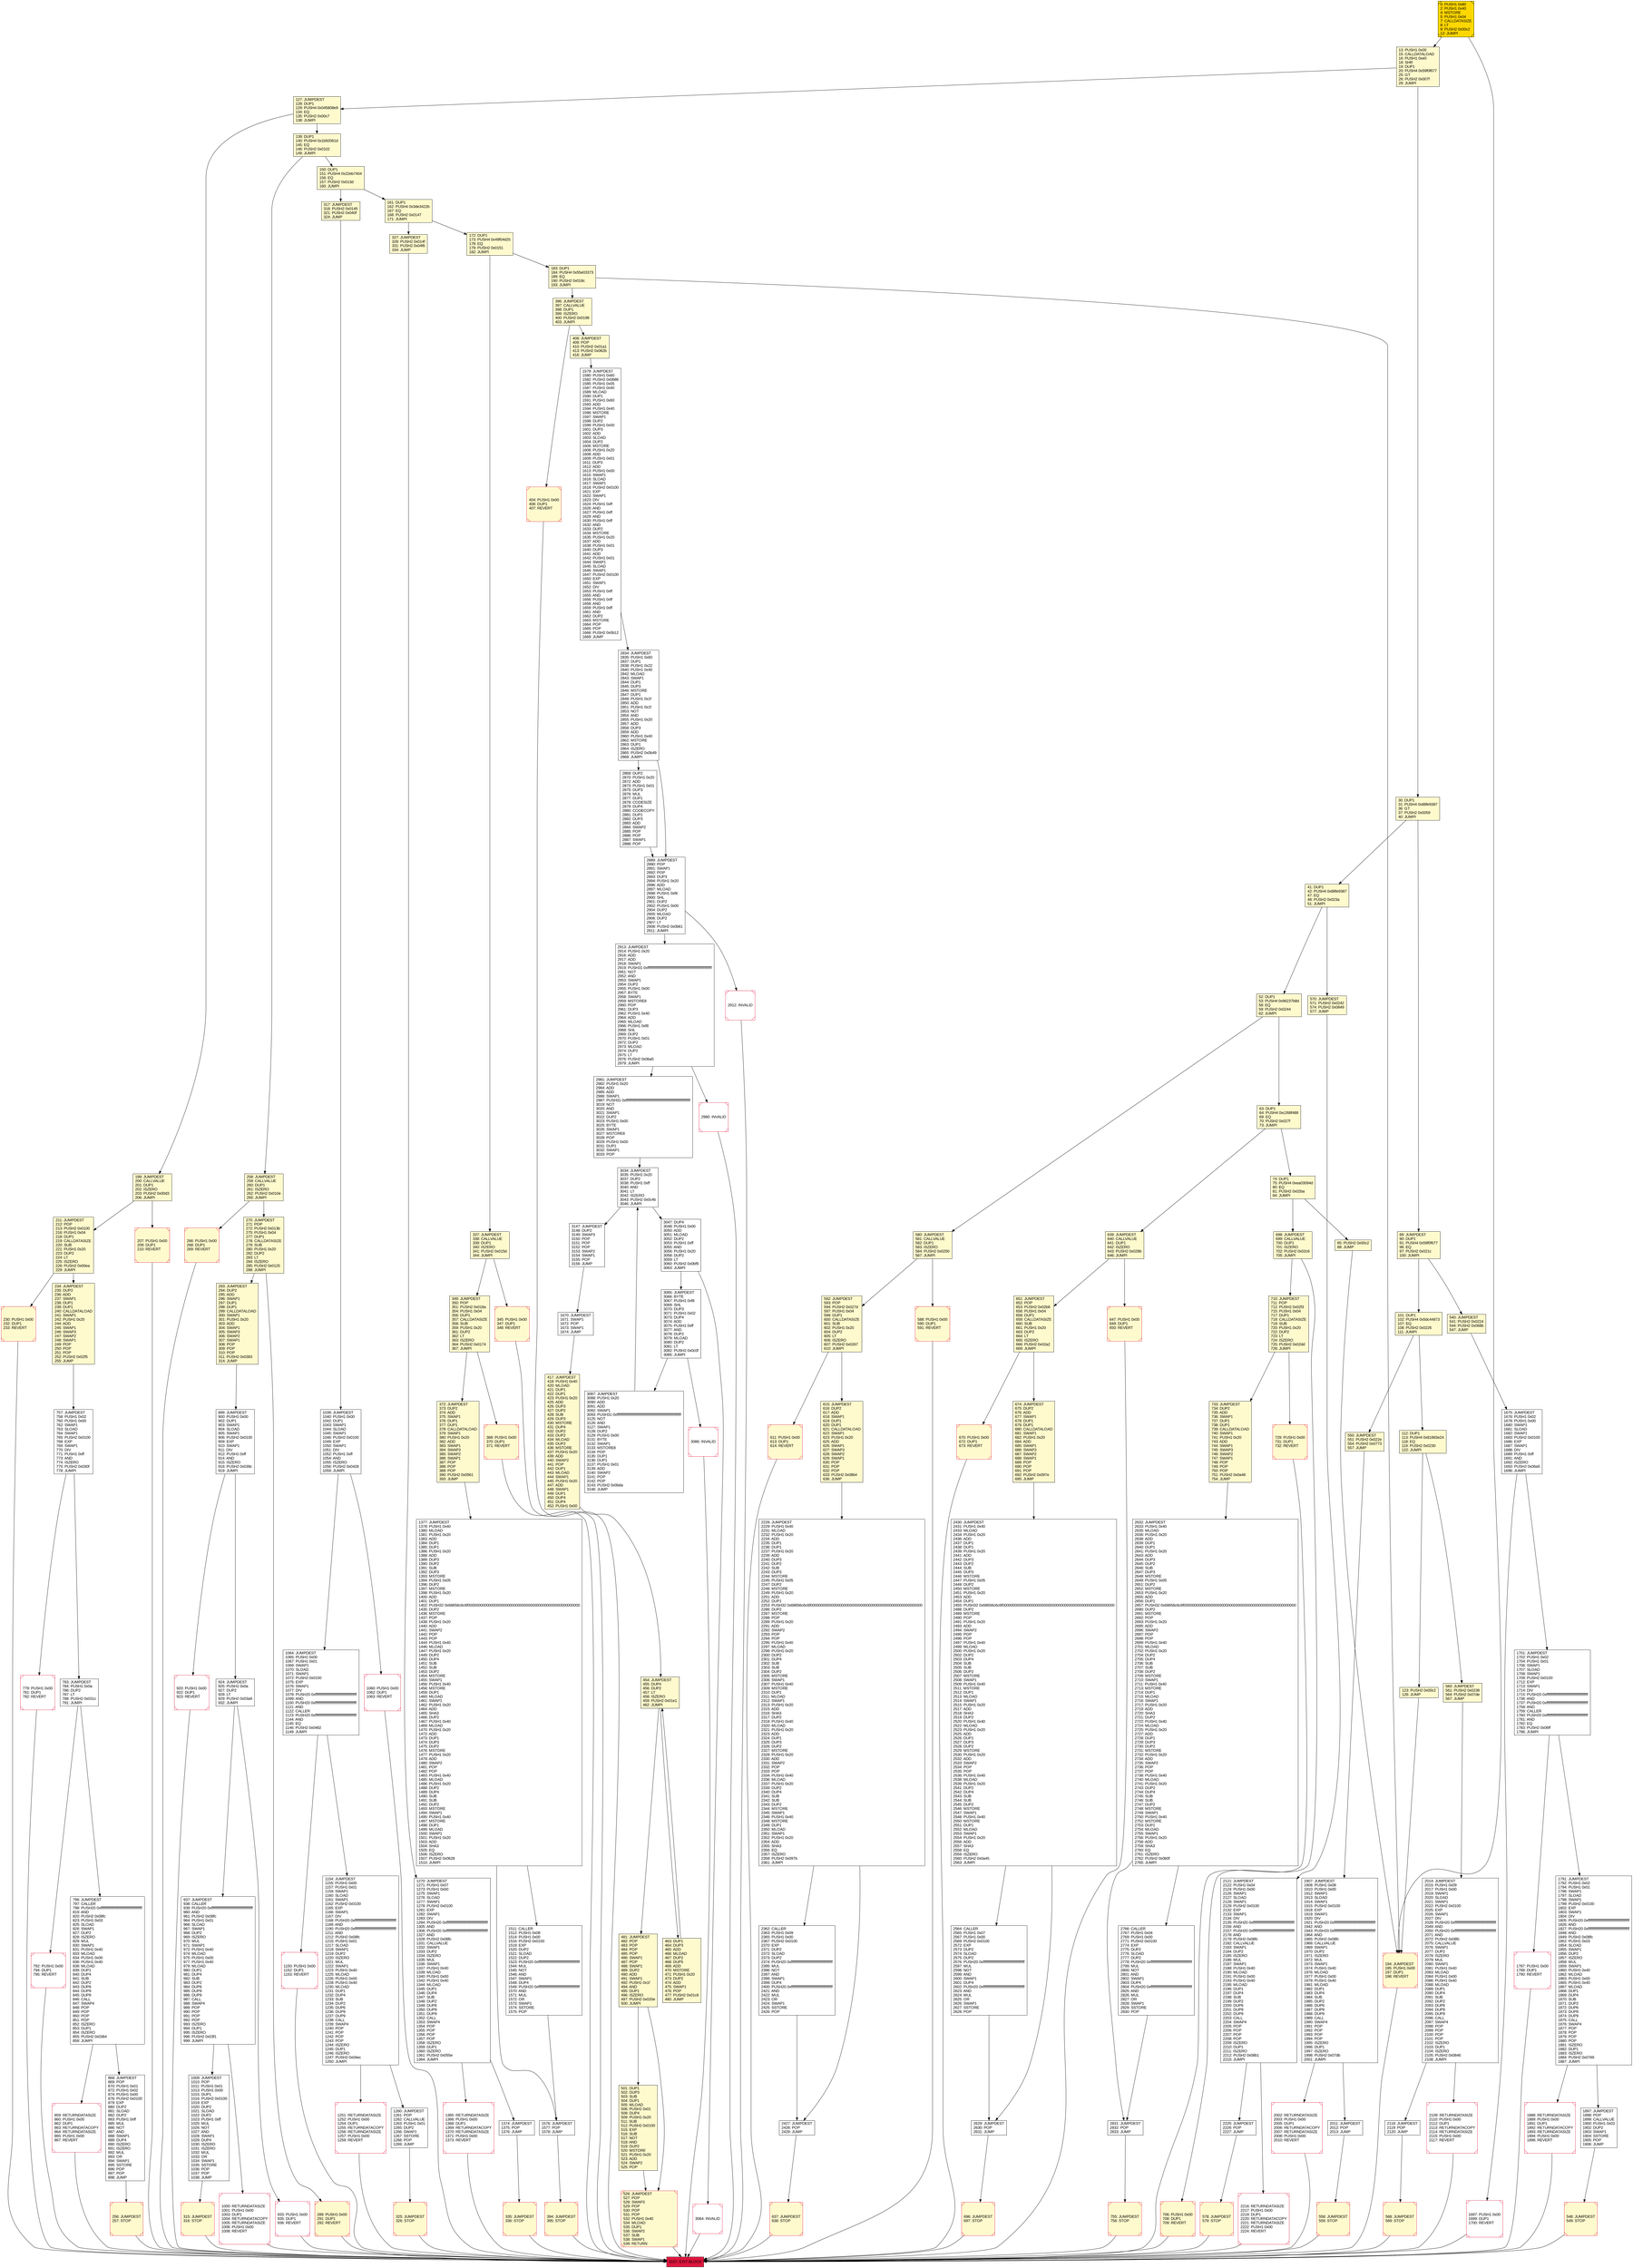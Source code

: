 digraph G {
bgcolor=transparent rankdir=UD;
node [shape=box style=filled color=black fillcolor=white fontname=arial fontcolor=black];
1697 [label="1697: PUSH1 0x00\l1699: DUP1\l1700: REVERT\l" shape=Msquare color=crimson ];
172 [label="172: DUP1\l173: PUSH4 0x49f04d25\l178: EQ\l179: PUSH2 0x0151\l182: JUMPI\l" fillcolor=lemonchiffon ];
933 [label="933: PUSH1 0x00\l935: DUP1\l936: REVERT\l" shape=Msquare color=crimson ];
580 [label="580: JUMPDEST\l581: CALLVALUE\l582: DUP1\l583: ISZERO\l584: PUSH2 0x0250\l587: JUMPI\l" fillcolor=lemonchiffon ];
161 [label="161: DUP1\l162: PUSH4 0x3de3422b\l167: EQ\l168: PUSH2 0x0147\l171: JUMPI\l" fillcolor=lemonchiffon ];
3034 [label="3034: JUMPDEST\l3035: PUSH1 0x20\l3037: DUP2\l3038: PUSH1 0xff\l3040: AND\l3041: LT\l3042: ISZERO\l3043: PUSH2 0x0c4b\l3046: JUMPI\l" ];
74 [label="74: DUP1\l75: PUSH4 0xea03094d\l80: EQ\l81: PUSH2 0x02ba\l84: JUMPI\l" fillcolor=lemonchiffon ];
1576 [label="1576: JUMPDEST\l1577: POP\l1578: JUMP\l" ];
540 [label="540: JUMPDEST\l541: PUSH2 0x0224\l544: PUSH2 0x068b\l547: JUMP\l" fillcolor=lemonchiffon ];
417 [label="417: JUMPDEST\l418: PUSH1 0x40\l420: MLOAD\l421: DUP1\l422: DUP1\l423: PUSH1 0x20\l425: ADD\l426: DUP3\l427: DUP2\l428: SUB\l429: DUP3\l430: MSTORE\l431: DUP4\l432: DUP2\l433: DUP2\l434: MLOAD\l435: DUP2\l436: MSTORE\l437: PUSH1 0x20\l439: ADD\l440: SWAP2\l441: POP\l442: DUP1\l443: MLOAD\l444: SWAP1\l445: PUSH1 0x20\l447: ADD\l448: SWAP1\l449: DUP1\l450: DUP4\l451: DUP4\l452: PUSH1 0x00\l" fillcolor=lemonchiffon ];
2869 [label="2869: DUP2\l2870: PUSH1 0x20\l2872: ADD\l2873: PUSH1 0x01\l2875: DUP3\l2876: MUL\l2877: DUP1\l2878: CODESIZE\l2879: DUP4\l2880: CODECOPY\l2881: DUP1\l2882: DUP3\l2883: ADD\l2884: SWAP2\l2885: POP\l2886: POP\l2887: SWAP1\l2888: POP\l" ];
2430 [label="2430: JUMPDEST\l2431: PUSH1 0x40\l2433: MLOAD\l2434: PUSH1 0x20\l2436: ADD\l2437: DUP1\l2438: DUP1\l2439: PUSH1 0x20\l2441: ADD\l2442: DUP3\l2443: DUP2\l2444: SUB\l2445: DUP3\l2446: MSTORE\l2447: PUSH1 0x05\l2449: DUP2\l2450: MSTORE\l2451: PUSH1 0x20\l2453: ADD\l2454: DUP1\l2455: PUSH32 0x68656c6c6f000000000000000000000000000000000000000000000000000000\l2488: DUP2\l2489: MSTORE\l2490: POP\l2491: PUSH1 0x20\l2493: ADD\l2494: SWAP2\l2495: POP\l2496: POP\l2497: PUSH1 0x40\l2499: MLOAD\l2500: PUSH1 0x20\l2502: DUP2\l2503: DUP4\l2504: SUB\l2505: SUB\l2506: DUP2\l2507: MSTORE\l2508: SWAP1\l2509: PUSH1 0x40\l2511: MSTORE\l2512: DUP1\l2513: MLOAD\l2514: SWAP1\l2515: PUSH1 0x20\l2517: ADD\l2518: SHA3\l2519: DUP2\l2520: PUSH1 0x40\l2522: MLOAD\l2523: PUSH1 0x20\l2525: ADD\l2526: DUP1\l2527: DUP3\l2528: DUP2\l2529: MSTORE\l2530: PUSH1 0x20\l2532: ADD\l2533: SWAP2\l2534: POP\l2535: POP\l2536: PUSH1 0x40\l2538: MLOAD\l2539: PUSH1 0x20\l2541: DUP2\l2542: DUP4\l2543: SUB\l2544: SUB\l2545: DUP2\l2546: MSTORE\l2547: SWAP1\l2548: PUSH1 0x40\l2550: MSTORE\l2551: DUP1\l2552: MLOAD\l2553: SWAP1\l2554: PUSH1 0x20\l2556: ADD\l2557: SHA3\l2558: EQ\l2559: ISZERO\l2560: PUSH2 0x0a45\l2563: JUMPI\l" ];
1260 [label="1260: JUMPDEST\l1261: POP\l1262: CALLVALUE\l1263: PUSH1 0x01\l1265: DUP2\l1266: SWAP1\l1267: SSTORE\l1268: POP\l1269: JUMP\l" ];
2980 [label="2980: INVALID\l" shape=Msquare color=crimson ];
394 [label="394: JUMPDEST\l395: STOP\l" fillcolor=lemonchiffon shape=Msquare color=crimson ];
349 [label="349: JUMPDEST\l350: POP\l351: PUSH2 0x018a\l354: PUSH1 0x04\l356: DUP1\l357: CALLDATASIZE\l358: SUB\l359: PUSH1 0x20\l361: DUP2\l362: LT\l363: ISZERO\l364: PUSH2 0x0174\l367: JUMPI\l" fillcolor=lemonchiffon ];
647 [label="647: PUSH1 0x00\l649: DUP1\l650: REVERT\l" fillcolor=lemonchiffon shape=Msquare color=crimson ];
2632 [label="2632: JUMPDEST\l2633: PUSH1 0x40\l2635: MLOAD\l2636: PUSH1 0x20\l2638: ADD\l2639: DUP1\l2640: DUP1\l2641: PUSH1 0x20\l2643: ADD\l2644: DUP3\l2645: DUP2\l2646: SUB\l2647: DUP3\l2648: MSTORE\l2649: PUSH1 0x05\l2651: DUP2\l2652: MSTORE\l2653: PUSH1 0x20\l2655: ADD\l2656: DUP1\l2657: PUSH32 0x68656c6c6f000000000000000000000000000000000000000000000000000000\l2690: DUP2\l2691: MSTORE\l2692: POP\l2693: PUSH1 0x20\l2695: ADD\l2696: SWAP2\l2697: POP\l2698: POP\l2699: PUSH1 0x40\l2701: MLOAD\l2702: PUSH1 0x20\l2704: DUP2\l2705: DUP4\l2706: SUB\l2707: SUB\l2708: DUP2\l2709: MSTORE\l2710: SWAP1\l2711: PUSH1 0x40\l2713: MSTORE\l2714: DUP1\l2715: MLOAD\l2716: SWAP1\l2717: PUSH1 0x20\l2719: ADD\l2720: SHA3\l2721: DUP2\l2722: PUSH1 0x40\l2724: MLOAD\l2725: PUSH1 0x20\l2727: ADD\l2728: DUP1\l2729: DUP3\l2730: DUP2\l2731: MSTORE\l2732: PUSH1 0x20\l2734: ADD\l2735: SWAP2\l2736: POP\l2737: POP\l2738: PUSH1 0x40\l2740: MLOAD\l2741: PUSH1 0x20\l2743: DUP2\l2744: DUP4\l2745: SUB\l2746: SUB\l2747: DUP2\l2748: MSTORE\l2749: SWAP1\l2750: PUSH1 0x40\l2752: MSTORE\l2753: DUP1\l2754: MLOAD\l2755: SWAP1\l2756: PUSH1 0x20\l2758: ADD\l2759: SHA3\l2760: EQ\l2761: ISZERO\l2762: PUSH2 0x0b0f\l2765: JUMPI\l" ];
2109 [label="2109: RETURNDATASIZE\l2110: PUSH1 0x00\l2112: DUP1\l2113: RETURNDATACOPY\l2114: RETURNDATASIZE\l2115: PUSH1 0x00\l2117: REVERT\l" shape=Msquare color=crimson ];
757 [label="757: JUMPDEST\l758: PUSH1 0x02\l760: PUSH1 0x00\l762: SWAP1\l763: SLOAD\l764: SWAP1\l765: PUSH2 0x0100\l768: EXP\l769: SWAP1\l770: DIV\l771: PUSH1 0xff\l773: AND\l774: ISZERO\l775: PUSH2 0x030f\l778: JUMPI\l" ];
2831 [label="2831: JUMPDEST\l2832: POP\l2833: JUMP\l" ];
1039 [label="1039: JUMPDEST\l1040: PUSH1 0x00\l1042: DUP1\l1043: SWAP1\l1044: SLOAD\l1045: SWAP1\l1046: PUSH2 0x0100\l1049: EXP\l1050: SWAP1\l1051: DIV\l1052: PUSH1 0xff\l1054: AND\l1055: ISZERO\l1056: PUSH2 0x0428\l1059: JUMPI\l" ];
696 [label="696: JUMPDEST\l697: STOP\l" fillcolor=lemonchiffon shape=Msquare color=crimson ];
796 [label="796: JUMPDEST\l797: CALLER\l798: PUSH20 0xffffffffffffffffffffffffffffffffffffffff\l819: AND\l820: PUSH2 0x08fc\l823: PUSH1 0x03\l825: SLOAD\l826: SWAP1\l827: DUP2\l828: ISZERO\l829: MUL\l830: SWAP1\l831: PUSH1 0x40\l833: MLOAD\l834: PUSH1 0x00\l836: PUSH1 0x40\l838: MLOAD\l839: DUP1\l840: DUP4\l841: SUB\l842: DUP2\l843: DUP6\l844: DUP9\l845: DUP9\l846: CALL\l847: SWAP4\l848: POP\l849: POP\l850: POP\l851: POP\l852: ISZERO\l853: DUP1\l854: ISZERO\l855: PUSH2 0x0364\l858: JUMPI\l" ];
463 [label="463: DUP1\l464: DUP3\l465: ADD\l466: MLOAD\l467: DUP2\l468: DUP5\l469: ADD\l470: MSTORE\l471: PUSH1 0x20\l473: DUP2\l474: ADD\l475: SWAP1\l476: POP\l477: PUSH2 0x01c6\l480: JUMP\l" fillcolor=lemonchiffon ];
615 [label="615: JUMPDEST\l616: DUP2\l617: ADD\l618: SWAP1\l619: DUP1\l620: DUP1\l621: CALLDATALOAD\l622: SWAP1\l623: PUSH1 0x20\l625: ADD\l626: SWAP1\l627: SWAP3\l628: SWAP2\l629: SWAP1\l630: POP\l631: POP\l632: POP\l633: PUSH2 0x08b4\l636: JUMP\l" fillcolor=lemonchiffon ];
199 [label="199: JUMPDEST\l200: CALLVALUE\l201: DUP1\l202: ISZERO\l203: PUSH2 0x00d3\l206: JUMPI\l" fillcolor=lemonchiffon ];
1791 [label="1791: JUMPDEST\l1792: PUSH1 0x02\l1794: PUSH1 0x01\l1796: SWAP1\l1797: SLOAD\l1798: SWAP1\l1799: PUSH2 0x0100\l1802: EXP\l1803: SWAP1\l1804: DIV\l1805: PUSH20 0xffffffffffffffffffffffffffffffffffffffff\l1826: AND\l1827: PUSH20 0xffffffffffffffffffffffffffffffffffffffff\l1848: AND\l1849: PUSH2 0x08fc\l1852: PUSH1 0x03\l1854: SLOAD\l1855: SWAP1\l1856: DUP2\l1857: ISZERO\l1858: MUL\l1859: SWAP1\l1860: PUSH1 0x40\l1862: MLOAD\l1863: PUSH1 0x00\l1865: PUSH1 0x40\l1867: MLOAD\l1868: DUP1\l1869: DUP4\l1870: SUB\l1871: DUP2\l1872: DUP6\l1873: DUP9\l1874: DUP9\l1875: CALL\l1876: SWAP4\l1877: POP\l1878: POP\l1879: POP\l1880: POP\l1881: ISZERO\l1882: DUP1\l1883: ISZERO\l1884: PUSH2 0x0769\l1887: JUMPI\l" ];
3147 [label="3147: JUMPDEST\l3148: DUP2\l3149: SWAP3\l3150: POP\l3151: POP\l3152: POP\l3153: SWAP2\l3154: SWAP1\l3155: POP\l3156: JUMP\l" ];
41 [label="41: DUP1\l42: PUSH4 0x88fe9387\l47: EQ\l48: PUSH2 0x023a\l51: JUMPI\l" fillcolor=lemonchiffon ];
404 [label="404: PUSH1 0x00\l406: DUP1\l407: REVERT\l" fillcolor=lemonchiffon shape=Msquare color=crimson ];
481 [label="481: JUMPDEST\l482: POP\l483: POP\l484: POP\l485: POP\l486: SWAP1\l487: POP\l488: SWAP1\l489: DUP2\l490: ADD\l491: SWAP1\l492: PUSH1 0x1f\l494: AND\l495: DUP1\l496: ISZERO\l497: PUSH2 0x020e\l500: JUMPI\l" fillcolor=lemonchiffon ];
2981 [label="2981: JUMPDEST\l2982: PUSH1 0x20\l2984: ADD\l2985: ADD\l2986: SWAP1\l2987: PUSH31 0xffffffffffffffffffffffffffffffffffffffffffffffffffffffffffffff\l3019: NOT\l3020: AND\l3021: SWAP1\l3022: DUP2\l3023: PUSH1 0x00\l3025: BYTE\l3026: SWAP1\l3027: MSTORE8\l3028: POP\l3029: PUSH1 0x00\l3031: DUP1\l3032: SWAP1\l3033: POP\l" ];
920 [label="920: PUSH1 0x00\l922: DUP1\l923: REVERT\l" shape=Msquare color=crimson ];
2889 [label="2889: JUMPDEST\l2890: POP\l2891: SWAP1\l2892: POP\l2893: DUP3\l2894: PUSH1 0x20\l2896: ADD\l2897: MLOAD\l2898: PUSH1 0xf8\l2900: SHL\l2901: DUP2\l2902: PUSH1 0x00\l2904: DUP2\l2905: MLOAD\l2906: DUP2\l2907: LT\l2908: PUSH2 0x0b61\l2911: JUMPI\l" ];
1907 [label="1907: JUMPDEST\l1908: PUSH1 0x08\l1910: PUSH1 0x00\l1912: SWAP1\l1913: SLOAD\l1914: SWAP1\l1915: PUSH2 0x0100\l1918: EXP\l1919: SWAP1\l1920: DIV\l1921: PUSH20 0xffffffffffffffffffffffffffffffffffffffff\l1942: AND\l1943: PUSH20 0xffffffffffffffffffffffffffffffffffffffff\l1964: AND\l1965: PUSH2 0x08fc\l1968: CALLVALUE\l1969: SWAP1\l1970: DUP2\l1971: ISZERO\l1972: MUL\l1973: SWAP1\l1974: PUSH1 0x40\l1976: MLOAD\l1977: PUSH1 0x00\l1979: PUSH1 0x40\l1981: MLOAD\l1982: DUP1\l1983: DUP4\l1984: SUB\l1985: DUP2\l1986: DUP6\l1987: DUP9\l1988: DUP9\l1989: CALL\l1990: SWAP4\l1991: POP\l1992: POP\l1993: POP\l1994: POP\l1995: ISZERO\l1996: DUP1\l1997: ISZERO\l1998: PUSH2 0x07db\l2001: JUMPI\l" ];
670 [label="670: PUSH1 0x00\l672: DUP1\l673: REVERT\l" fillcolor=lemonchiffon shape=Msquare color=crimson ];
859 [label="859: RETURNDATASIZE\l860: PUSH1 0x00\l862: DUP1\l863: RETURNDATACOPY\l864: RETURNDATASIZE\l865: PUSH1 0x00\l867: REVERT\l" shape=Msquare color=crimson ];
127 [label="127: JUMPDEST\l128: DUP1\l129: PUSH4 0x045808e9\l134: EQ\l135: PUSH2 0x00c7\l138: JUMPI\l" fillcolor=lemonchiffon ];
230 [label="230: PUSH1 0x00\l232: DUP1\l233: REVERT\l" fillcolor=lemonchiffon shape=Msquare color=crimson ];
3064 [label="3064: INVALID\l" shape=Msquare color=crimson ];
783 [label="783: JUMPDEST\l784: PUSH1 0x0a\l786: DUP2\l787: LT\l788: PUSH2 0x031c\l791: JUMPI\l" ];
183 [label="183: DUP1\l184: PUSH4 0x55e03373\l189: EQ\l190: PUSH2 0x018c\l193: JUMPI\l" fillcolor=lemonchiffon ];
2014 [label="2014: JUMPDEST\l2015: PUSH1 0x09\l2017: PUSH1 0x00\l2019: SWAP1\l2020: SLOAD\l2021: SWAP1\l2022: PUSH2 0x0100\l2025: EXP\l2026: SWAP1\l2027: DIV\l2028: PUSH20 0xffffffffffffffffffffffffffffffffffffffff\l2049: AND\l2050: PUSH20 0xffffffffffffffffffffffffffffffffffffffff\l2071: AND\l2072: PUSH2 0x08fc\l2075: CALLVALUE\l2076: SWAP1\l2077: DUP2\l2078: ISZERO\l2079: MUL\l2080: SWAP1\l2081: PUSH1 0x40\l2083: MLOAD\l2084: PUSH1 0x00\l2086: PUSH1 0x40\l2088: MLOAD\l2089: DUP1\l2090: DUP4\l2091: SUB\l2092: DUP2\l2093: DUP6\l2094: DUP9\l2095: DUP9\l2096: CALL\l2097: SWAP4\l2098: POP\l2099: POP\l2100: POP\l2101: POP\l2102: ISZERO\l2103: DUP1\l2104: ISZERO\l2105: PUSH2 0x0846\l2108: JUMPI\l" ];
1365 [label="1365: RETURNDATASIZE\l1366: PUSH1 0x00\l1368: DUP1\l1369: RETURNDATACOPY\l1370: RETURNDATASIZE\l1371: PUSH1 0x00\l1373: REVERT\l" shape=Msquare color=crimson ];
3157 [label="3157: EXIT BLOCK\l" fillcolor=crimson ];
1675 [label="1675: JUMPDEST\l1676: PUSH1 0x02\l1678: PUSH1 0x00\l1680: SWAP1\l1681: SLOAD\l1682: SWAP1\l1683: PUSH2 0x0100\l1686: EXP\l1687: SWAP1\l1688: DIV\l1689: PUSH1 0xff\l1691: AND\l1692: ISZERO\l1693: PUSH2 0x06a5\l1696: JUMPI\l" ];
1897 [label="1897: JUMPDEST\l1898: POP\l1899: CALLVALUE\l1900: PUSH1 0x03\l1902: DUP2\l1903: SWAP1\l1904: SSTORE\l1905: POP\l1906: JUMP\l" ];
372 [label="372: JUMPDEST\l373: DUP2\l374: ADD\l375: SWAP1\l376: DUP1\l377: DUP1\l378: CALLDATALOAD\l379: SWAP1\l380: PUSH1 0x20\l382: ADD\l383: SWAP1\l384: SWAP3\l385: SWAP2\l386: SWAP1\l387: POP\l388: POP\l389: POP\l390: PUSH2 0x0561\l393: JUMP\l" fillcolor=lemonchiffon ];
3065 [label="3065: JUMPDEST\l3066: BYTE\l3067: PUSH1 0xf8\l3069: SHL\l3070: DUP3\l3071: PUSH1 0x02\l3073: DUP4\l3074: ADD\l3075: PUSH1 0xff\l3077: AND\l3078: DUP2\l3079: MLOAD\l3080: DUP2\l3081: LT\l3082: PUSH2 0x0c0f\l3085: JUMPI\l" ];
1787 [label="1787: PUSH1 0x00\l1789: DUP1\l1790: REVERT\l" shape=Msquare color=crimson ];
2427 [label="2427: JUMPDEST\l2428: POP\l2429: JUMP\l" ];
550 [label="550: JUMPDEST\l551: PUSH2 0x022e\l554: PUSH2 0x0773\l557: JUMP\l" fillcolor=lemonchiffon ];
2118 [label="2118: JUMPDEST\l2119: POP\l2120: JUMP\l" ];
2629 [label="2629: JUMPDEST\l2630: POP\l2631: JUMP\l" ];
139 [label="139: DUP1\l140: PUSH4 0x1b92061d\l145: EQ\l146: PUSH2 0x0102\l149: JUMPI\l" fillcolor=lemonchiffon ];
706 [label="706: PUSH1 0x00\l708: DUP1\l709: REVERT\l" fillcolor=lemonchiffon shape=Msquare color=crimson ];
674 [label="674: JUMPDEST\l675: DUP2\l676: ADD\l677: SWAP1\l678: DUP1\l679: DUP1\l680: CALLDATALOAD\l681: SWAP1\l682: PUSH1 0x20\l684: ADD\l685: SWAP1\l686: SWAP3\l687: SWAP2\l688: SWAP1\l689: POP\l690: POP\l691: POP\l692: PUSH2 0x097e\l695: JUMP\l" fillcolor=lemonchiffon ];
755 [label="755: JUMPDEST\l756: STOP\l" fillcolor=lemonchiffon shape=Msquare color=crimson ];
207 [label="207: PUSH1 0x00\l209: DUP1\l210: REVERT\l" fillcolor=lemonchiffon shape=Msquare color=crimson ];
560 [label="560: JUMPDEST\l561: PUSH2 0x0238\l564: PUSH2 0x07de\l567: JUMP\l" fillcolor=lemonchiffon ];
570 [label="570: JUMPDEST\l571: PUSH2 0x0242\l574: PUSH2 0x0849\l577: JUMP\l" fillcolor=lemonchiffon ];
52 [label="52: DUP1\l53: PUSH4 0x96237b8d\l58: EQ\l59: PUSH2 0x0244\l62: JUMPI\l" fillcolor=lemonchiffon ];
729 [label="729: PUSH1 0x00\l731: DUP1\l732: REVERT\l" fillcolor=lemonchiffon shape=Msquare color=crimson ];
1374 [label="1374: JUMPDEST\l1375: POP\l1376: JUMP\l" ];
698 [label="698: JUMPDEST\l699: CALLVALUE\l700: DUP1\l701: ISZERO\l702: PUSH2 0x02c6\l705: JUMPI\l" fillcolor=lemonchiffon ];
1888 [label="1888: RETURNDATASIZE\l1889: PUSH1 0x00\l1891: DUP1\l1892: RETURNDATACOPY\l1893: RETURNDATASIZE\l1894: PUSH1 0x00\l1896: REVERT\l" shape=Msquare color=crimson ];
293 [label="293: JUMPDEST\l294: DUP2\l295: ADD\l296: SWAP1\l297: DUP1\l298: DUP1\l299: CALLDATALOAD\l300: SWAP1\l301: PUSH1 0x20\l303: ADD\l304: SWAP1\l305: SWAP3\l306: SWAP2\l307: SWAP1\l308: POP\l309: POP\l310: POP\l311: PUSH2 0x0383\l314: JUMP\l" fillcolor=lemonchiffon ];
1270 [label="1270: JUMPDEST\l1271: PUSH1 0x07\l1273: PUSH1 0x00\l1275: SWAP1\l1276: SLOAD\l1277: SWAP1\l1278: PUSH2 0x0100\l1281: EXP\l1282: SWAP1\l1283: DIV\l1284: PUSH20 0xffffffffffffffffffffffffffffffffffffffff\l1305: AND\l1306: PUSH20 0xffffffffffffffffffffffffffffffffffffffff\l1327: AND\l1328: PUSH2 0x08fc\l1331: CALLVALUE\l1332: SWAP1\l1333: DUP2\l1334: ISZERO\l1335: MUL\l1336: SWAP1\l1337: PUSH1 0x40\l1339: MLOAD\l1340: PUSH1 0x00\l1342: PUSH1 0x40\l1344: MLOAD\l1345: DUP1\l1346: DUP4\l1347: SUB\l1348: DUP2\l1349: DUP6\l1350: DUP9\l1351: DUP9\l1352: CALL\l1353: SWAP4\l1354: POP\l1355: POP\l1356: POP\l1357: POP\l1358: ISZERO\l1359: DUP1\l1360: ISZERO\l1361: PUSH2 0x055e\l1364: JUMPI\l" ];
710 [label="710: JUMPDEST\l711: POP\l712: PUSH2 0x02f3\l715: PUSH1 0x04\l717: DUP1\l718: CALLDATASIZE\l719: SUB\l720: PUSH1 0x20\l722: DUP2\l723: LT\l724: ISZERO\l725: PUSH2 0x02dd\l728: JUMPI\l" fillcolor=lemonchiffon ];
3047 [label="3047: DUP4\l3048: PUSH1 0x00\l3050: ADD\l3051: MLOAD\l3052: DUP2\l3053: PUSH1 0xff\l3055: AND\l3056: PUSH1 0x20\l3058: DUP2\l3059: LT\l3060: PUSH2 0x0bf9\l3063: JUMPI\l" ];
289 [label="289: PUSH1 0x00\l291: DUP1\l292: REVERT\l" fillcolor=lemonchiffon shape=Msquare color=crimson ];
733 [label="733: JUMPDEST\l734: DUP2\l735: ADD\l736: SWAP1\l737: DUP1\l738: DUP1\l739: CALLDATALOAD\l740: SWAP1\l741: PUSH1 0x20\l743: ADD\l744: SWAP1\l745: SWAP3\l746: SWAP2\l747: SWAP1\l748: POP\l749: POP\l750: POP\l751: PUSH2 0x0a48\l754: JUMP\l" fillcolor=lemonchiffon ];
1060 [label="1060: PUSH1 0x00\l1062: DUP1\l1063: REVERT\l" shape=Msquare color=crimson ];
211 [label="211: JUMPDEST\l212: POP\l213: PUSH2 0x0100\l216: PUSH1 0x04\l218: DUP1\l219: CALLDATASIZE\l220: SUB\l221: PUSH1 0x20\l223: DUP2\l224: LT\l225: ISZERO\l226: PUSH2 0x00ea\l229: JUMPI\l" fillcolor=lemonchiffon ];
1377 [label="1377: JUMPDEST\l1378: PUSH1 0x40\l1380: MLOAD\l1381: PUSH1 0x20\l1383: ADD\l1384: DUP1\l1385: DUP1\l1386: PUSH1 0x20\l1388: ADD\l1389: DUP3\l1390: DUP2\l1391: SUB\l1392: DUP3\l1393: MSTORE\l1394: PUSH1 0x05\l1396: DUP2\l1397: MSTORE\l1398: PUSH1 0x20\l1400: ADD\l1401: DUP1\l1402: PUSH32 0x68656c6c6f000000000000000000000000000000000000000000000000000000\l1435: DUP2\l1436: MSTORE\l1437: POP\l1438: PUSH1 0x20\l1440: ADD\l1441: SWAP2\l1442: POP\l1443: POP\l1444: PUSH1 0x40\l1446: MLOAD\l1447: PUSH1 0x20\l1449: DUP2\l1450: DUP4\l1451: SUB\l1452: SUB\l1453: DUP2\l1454: MSTORE\l1455: SWAP1\l1456: PUSH1 0x40\l1458: MSTORE\l1459: DUP1\l1460: MLOAD\l1461: SWAP1\l1462: PUSH1 0x20\l1464: ADD\l1465: SHA3\l1466: DUP2\l1467: PUSH1 0x40\l1469: MLOAD\l1470: PUSH1 0x20\l1472: ADD\l1473: DUP1\l1474: DUP3\l1475: DUP2\l1476: MSTORE\l1477: PUSH1 0x20\l1479: ADD\l1480: SWAP2\l1481: POP\l1482: POP\l1483: PUSH1 0x40\l1485: MLOAD\l1486: PUSH1 0x20\l1488: DUP2\l1489: DUP4\l1490: SUB\l1491: SUB\l1492: DUP2\l1493: MSTORE\l1494: SWAP1\l1495: PUSH1 0x40\l1497: MSTORE\l1498: DUP1\l1499: MLOAD\l1500: SWAP1\l1501: PUSH1 0x20\l1503: ADD\l1504: SHA3\l1505: EQ\l1506: ISZERO\l1507: PUSH2 0x0628\l1510: JUMPI\l" ];
2228 [label="2228: JUMPDEST\l2229: PUSH1 0x40\l2231: MLOAD\l2232: PUSH1 0x20\l2234: ADD\l2235: DUP1\l2236: DUP1\l2237: PUSH1 0x20\l2239: ADD\l2240: DUP3\l2241: DUP2\l2242: SUB\l2243: DUP3\l2244: MSTORE\l2245: PUSH1 0x05\l2247: DUP2\l2248: MSTORE\l2249: PUSH1 0x20\l2251: ADD\l2252: DUP1\l2253: PUSH32 0x68656c6c6f000000000000000000000000000000000000000000000000000000\l2286: DUP2\l2287: MSTORE\l2288: POP\l2289: PUSH1 0x20\l2291: ADD\l2292: SWAP2\l2293: POP\l2294: POP\l2295: PUSH1 0x40\l2297: MLOAD\l2298: PUSH1 0x20\l2300: DUP2\l2301: DUP4\l2302: SUB\l2303: SUB\l2304: DUP2\l2305: MSTORE\l2306: SWAP1\l2307: PUSH1 0x40\l2309: MSTORE\l2310: DUP1\l2311: MLOAD\l2312: SWAP1\l2313: PUSH1 0x20\l2315: ADD\l2316: SHA3\l2317: DUP2\l2318: PUSH1 0x40\l2320: MLOAD\l2321: PUSH1 0x20\l2323: ADD\l2324: DUP1\l2325: DUP3\l2326: DUP2\l2327: MSTORE\l2328: PUSH1 0x20\l2330: ADD\l2331: SWAP2\l2332: POP\l2333: POP\l2334: PUSH1 0x40\l2336: MLOAD\l2337: PUSH1 0x20\l2339: DUP2\l2340: DUP4\l2341: SUB\l2342: SUB\l2343: DUP2\l2344: MSTORE\l2345: SWAP1\l2346: PUSH1 0x40\l2348: MSTORE\l2349: DUP1\l2350: MLOAD\l2351: SWAP1\l2352: PUSH1 0x20\l2354: ADD\l2355: SHA3\l2356: EQ\l2357: ISZERO\l2358: PUSH2 0x097b\l2361: JUMPI\l" ];
256 [label="256: JUMPDEST\l257: STOP\l" fillcolor=lemonchiffon shape=Msquare color=crimson ];
85 [label="85: PUSH2 0x00c2\l88: JUMP\l" fillcolor=lemonchiffon ];
526 [label="526: JUMPDEST\l527: POP\l528: SWAP3\l529: POP\l530: POP\l531: POP\l532: PUSH1 0x40\l534: MLOAD\l535: DUP1\l536: SWAP2\l537: SUB\l538: SWAP1\l539: RETURN\l" fillcolor=lemonchiffon shape=Msquare color=crimson ];
2225 [label="2225: JUMPDEST\l2226: POP\l2227: JUMP\l" ];
0 [label="0: PUSH1 0x80\l2: PUSH1 0x40\l4: MSTORE\l5: PUSH1 0x04\l7: CALLDATASIZE\l8: LT\l9: PUSH2 0x00c2\l12: JUMPI\l" fillcolor=lemonchiffon shape=Msquare fillcolor=gold ];
2766 [label="2766: CALLER\l2767: PUSH1 0x04\l2769: PUSH1 0x00\l2771: PUSH2 0x0100\l2774: EXP\l2775: DUP2\l2776: SLOAD\l2777: DUP2\l2778: PUSH20 0xffffffffffffffffffffffffffffffffffffffff\l2799: MUL\l2800: NOT\l2801: AND\l2802: SWAP1\l2803: DUP4\l2804: PUSH20 0xffffffffffffffffffffffffffffffffffffffff\l2825: AND\l2826: MUL\l2827: OR\l2828: SWAP1\l2829: SSTORE\l2830: POP\l" ];
454 [label="454: JUMPDEST\l455: DUP4\l456: DUP2\l457: LT\l458: ISZERO\l459: PUSH2 0x01e1\l462: JUMPI\l" fillcolor=lemonchiffon ];
1154 [label="1154: JUMPDEST\l1155: PUSH1 0x00\l1157: PUSH1 0x01\l1159: SWAP1\l1160: SLOAD\l1161: SWAP1\l1162: PUSH2 0x0100\l1165: EXP\l1166: SWAP1\l1167: DIV\l1168: PUSH20 0xffffffffffffffffffffffffffffffffffffffff\l1189: AND\l1190: PUSH20 0xffffffffffffffffffffffffffffffffffffffff\l1211: AND\l1212: PUSH2 0x08fc\l1215: PUSH1 0x01\l1217: SLOAD\l1218: SWAP1\l1219: DUP2\l1220: ISZERO\l1221: MUL\l1222: SWAP1\l1223: PUSH1 0x40\l1225: MLOAD\l1226: PUSH1 0x00\l1228: PUSH1 0x40\l1230: MLOAD\l1231: DUP1\l1232: DUP4\l1233: SUB\l1234: DUP2\l1235: DUP6\l1236: DUP9\l1237: DUP9\l1238: CALL\l1239: SWAP4\l1240: POP\l1241: POP\l1242: POP\l1243: POP\l1244: ISZERO\l1245: DUP1\l1246: ISZERO\l1247: PUSH2 0x04ec\l1250: JUMPI\l" ];
937 [label="937: JUMPDEST\l938: CALLER\l939: PUSH20 0xffffffffffffffffffffffffffffffffffffffff\l960: AND\l961: PUSH2 0x08fc\l964: PUSH1 0x01\l966: SLOAD\l967: SWAP1\l968: DUP2\l969: ISZERO\l970: MUL\l971: SWAP1\l972: PUSH1 0x40\l974: MLOAD\l975: PUSH1 0x00\l977: PUSH1 0x40\l979: MLOAD\l980: DUP1\l981: DUP4\l982: SUB\l983: DUP2\l984: DUP6\l985: DUP9\l986: DUP9\l987: CALL\l988: SWAP4\l989: POP\l990: POP\l991: POP\l992: POP\l993: ISZERO\l994: DUP1\l995: ISZERO\l996: PUSH2 0x03f1\l999: JUMPI\l" ];
651 [label="651: JUMPDEST\l652: POP\l653: PUSH2 0x02b8\l656: PUSH1 0x04\l658: DUP1\l659: CALLDATASIZE\l660: SUB\l661: PUSH1 0x20\l663: DUP2\l664: LT\l665: ISZERO\l666: PUSH2 0x02a2\l669: JUMPI\l" fillcolor=lemonchiffon ];
1701 [label="1701: JUMPDEST\l1702: PUSH1 0x02\l1704: PUSH1 0x01\l1706: SWAP1\l1707: SLOAD\l1708: SWAP1\l1709: PUSH2 0x0100\l1712: EXP\l1713: SWAP1\l1714: DIV\l1715: PUSH20 0xffffffffffffffffffffffffffffffffffffffff\l1736: AND\l1737: PUSH20 0xffffffffffffffffffffffffffffffffffffffff\l1758: AND\l1759: CALLER\l1760: PUSH20 0xffffffffffffffffffffffffffffffffffffffff\l1781: AND\l1782: EQ\l1783: PUSH2 0x06ff\l1786: JUMPI\l" ];
2564 [label="2564: CALLER\l2565: PUSH1 0x07\l2567: PUSH1 0x00\l2569: PUSH2 0x0100\l2572: EXP\l2573: DUP2\l2574: SLOAD\l2575: DUP2\l2576: PUSH20 0xffffffffffffffffffffffffffffffffffffffff\l2597: MUL\l2598: NOT\l2599: AND\l2600: SWAP1\l2601: DUP4\l2602: PUSH20 0xffffffffffffffffffffffffffffffffffffffff\l2623: AND\l2624: MUL\l2625: OR\l2626: SWAP1\l2627: SSTORE\l2628: POP\l" ];
258 [label="258: JUMPDEST\l259: CALLVALUE\l260: DUP1\l261: ISZERO\l262: PUSH2 0x010e\l265: JUMPI\l" fillcolor=lemonchiffon ];
779 [label="779: PUSH1 0x00\l781: DUP1\l782: REVERT\l" shape=Msquare color=crimson ];
1064 [label="1064: JUMPDEST\l1065: PUSH1 0x00\l1067: PUSH1 0x01\l1069: SWAP1\l1070: SLOAD\l1071: SWAP1\l1072: PUSH2 0x0100\l1075: EXP\l1076: SWAP1\l1077: DIV\l1078: PUSH20 0xffffffffffffffffffffffffffffffffffffffff\l1099: AND\l1100: PUSH20 0xffffffffffffffffffffffffffffffffffffffff\l1121: AND\l1122: CALLER\l1123: PUSH20 0xffffffffffffffffffffffffffffffffffffffff\l1144: AND\l1145: EQ\l1146: PUSH2 0x0482\l1149: JUMPI\l" ];
266 [label="266: PUSH1 0x00\l268: DUP1\l269: REVERT\l" fillcolor=lemonchiffon shape=Msquare color=crimson ];
568 [label="568: JUMPDEST\l569: STOP\l" fillcolor=lemonchiffon shape=Msquare color=crimson ];
30 [label="30: DUP1\l31: PUSH4 0x88fe9387\l36: GT\l37: PUSH2 0x0059\l40: JUMPI\l" fillcolor=lemonchiffon ];
234 [label="234: JUMPDEST\l235: DUP2\l236: ADD\l237: SWAP1\l238: DUP1\l239: DUP1\l240: CALLDATALOAD\l241: SWAP1\l242: PUSH1 0x20\l244: ADD\l245: SWAP1\l246: SWAP3\l247: SWAP2\l248: SWAP1\l249: POP\l250: POP\l251: POP\l252: PUSH2 0x02f5\l255: JUMP\l" fillcolor=lemonchiffon ];
315 [label="315: JUMPDEST\l316: STOP\l" fillcolor=lemonchiffon shape=Msquare color=crimson ];
548 [label="548: JUMPDEST\l549: STOP\l" fillcolor=lemonchiffon shape=Msquare color=crimson ];
3086 [label="3086: INVALID\l" shape=Msquare color=crimson ];
63 [label="63: DUP1\l64: PUSH4 0xc268f488\l69: EQ\l70: PUSH2 0x027f\l73: JUMPI\l" fillcolor=lemonchiffon ];
2216 [label="2216: RETURNDATASIZE\l2217: PUSH1 0x00\l2219: DUP1\l2220: RETURNDATACOPY\l2221: RETURNDATASIZE\l2222: PUSH1 0x00\l2224: REVERT\l" shape=Msquare color=crimson ];
396 [label="396: JUMPDEST\l397: CALLVALUE\l398: DUP1\l399: ISZERO\l400: PUSH2 0x0198\l403: JUMPI\l" fillcolor=lemonchiffon ];
1009 [label="1009: JUMPDEST\l1010: POP\l1011: PUSH1 0x01\l1013: PUSH1 0x00\l1015: DUP1\l1016: PUSH2 0x0100\l1019: EXP\l1020: DUP2\l1021: SLOAD\l1022: DUP2\l1023: PUSH1 0xff\l1025: MUL\l1026: NOT\l1027: AND\l1028: SWAP1\l1029: DUP4\l1030: ISZERO\l1031: ISZERO\l1032: MUL\l1033: OR\l1034: SWAP1\l1035: SSTORE\l1036: POP\l1037: POP\l1038: JUMP\l" ];
792 [label="792: PUSH1 0x00\l794: DUP1\l795: REVERT\l" shape=Msquare color=crimson ];
270 [label="270: JUMPDEST\l271: POP\l272: PUSH2 0x013b\l275: PUSH1 0x04\l277: DUP1\l278: CALLDATASIZE\l279: SUB\l280: PUSH1 0x20\l282: DUP2\l283: LT\l284: ISZERO\l285: PUSH2 0x0125\l288: JUMPI\l" fillcolor=lemonchiffon ];
558 [label="558: JUMPDEST\l559: STOP\l" fillcolor=lemonchiffon shape=Msquare color=crimson ];
2362 [label="2362: CALLER\l2363: PUSH1 0x09\l2365: PUSH1 0x00\l2367: PUSH2 0x0100\l2370: EXP\l2371: DUP2\l2372: SLOAD\l2373: DUP2\l2374: PUSH20 0xffffffffffffffffffffffffffffffffffffffff\l2395: MUL\l2396: NOT\l2397: AND\l2398: SWAP1\l2399: DUP4\l2400: PUSH20 0xffffffffffffffffffffffffffffffffffffffff\l2421: AND\l2422: MUL\l2423: OR\l2424: SWAP1\l2425: SSTORE\l2426: POP\l" ];
123 [label="123: PUSH2 0x00c2\l126: JUMP\l" fillcolor=lemonchiffon ];
101 [label="101: DUP1\l102: PUSH4 0x5dc44873\l107: EQ\l108: PUSH2 0x0226\l111: JUMPI\l" fillcolor=lemonchiffon ];
868 [label="868: JUMPDEST\l869: POP\l870: PUSH1 0x01\l872: PUSH1 0x02\l874: PUSH1 0x00\l876: PUSH2 0x0100\l879: EXP\l880: DUP2\l881: SLOAD\l882: DUP2\l883: PUSH1 0xff\l885: MUL\l886: NOT\l887: AND\l888: SWAP1\l889: DUP4\l890: ISZERO\l891: ISZERO\l892: MUL\l893: OR\l894: SWAP1\l895: SSTORE\l896: POP\l897: POP\l898: JUMP\l" ];
611 [label="611: PUSH1 0x00\l613: DUP1\l614: REVERT\l" fillcolor=lemonchiffon shape=Msquare color=crimson ];
408 [label="408: JUMPDEST\l409: POP\l410: PUSH2 0x01a1\l413: PUSH2 0x062b\l416: JUMP\l" fillcolor=lemonchiffon ];
194 [label="194: JUMPDEST\l195: PUSH1 0x00\l197: DUP1\l198: REVERT\l" fillcolor=lemonchiffon shape=Msquare color=crimson ];
2002 [label="2002: RETURNDATASIZE\l2003: PUSH1 0x00\l2005: DUP1\l2006: RETURNDATACOPY\l2007: RETURNDATASIZE\l2008: PUSH1 0x00\l2010: REVERT\l" shape=Msquare color=crimson ];
3087 [label="3087: JUMPDEST\l3088: PUSH1 0x20\l3090: ADD\l3091: ADD\l3092: SWAP1\l3093: PUSH31 0xffffffffffffffffffffffffffffffffffffffffffffffffffffffffffffff\l3125: NOT\l3126: AND\l3127: SWAP1\l3128: DUP2\l3129: PUSH1 0x00\l3131: BYTE\l3132: SWAP1\l3133: MSTORE8\l3134: POP\l3135: DUP1\l3136: DUP1\l3137: PUSH1 0x01\l3139: ADD\l3140: SWAP2\l3141: POP\l3142: POP\l3143: PUSH2 0x0bda\l3146: JUMP\l" ];
2834 [label="2834: JUMPDEST\l2835: PUSH1 0x60\l2837: DUP1\l2838: PUSH1 0x22\l2840: PUSH1 0x40\l2842: MLOAD\l2843: SWAP1\l2844: DUP1\l2845: DUP3\l2846: MSTORE\l2847: DUP1\l2848: PUSH1 0x1f\l2850: ADD\l2851: PUSH1 0x1f\l2853: NOT\l2854: AND\l2855: PUSH1 0x20\l2857: ADD\l2858: DUP3\l2859: ADD\l2860: PUSH1 0x40\l2862: MSTORE\l2863: DUP1\l2864: ISZERO\l2865: PUSH2 0x0b49\l2868: JUMPI\l" ];
325 [label="325: JUMPDEST\l326: STOP\l" fillcolor=lemonchiffon shape=Msquare color=crimson ];
368 [label="368: PUSH1 0x00\l370: DUP1\l371: REVERT\l" fillcolor=lemonchiffon shape=Msquare color=crimson ];
899 [label="899: JUMPDEST\l900: PUSH1 0x00\l902: DUP1\l903: SWAP1\l904: SLOAD\l905: SWAP1\l906: PUSH2 0x0100\l909: EXP\l910: SWAP1\l911: DIV\l912: PUSH1 0xff\l914: AND\l915: ISZERO\l916: PUSH2 0x039c\l919: JUMPI\l" ];
1670 [label="1670: JUMPDEST\l1671: SWAP1\l1672: POP\l1673: SWAP1\l1674: JUMP\l" ];
578 [label="578: JUMPDEST\l579: STOP\l" fillcolor=lemonchiffon shape=Msquare color=crimson ];
1579 [label="1579: JUMPDEST\l1580: PUSH1 0x60\l1582: PUSH2 0x0686\l1585: PUSH1 0x05\l1587: PUSH1 0x40\l1589: MLOAD\l1590: DUP1\l1591: PUSH1 0x60\l1593: ADD\l1594: PUSH1 0x40\l1596: MSTORE\l1597: SWAP1\l1598: DUP2\l1599: PUSH1 0x00\l1601: DUP3\l1602: ADD\l1603: SLOAD\l1604: DUP2\l1605: MSTORE\l1606: PUSH1 0x20\l1608: ADD\l1609: PUSH1 0x01\l1611: DUP3\l1612: ADD\l1613: PUSH1 0x00\l1615: SWAP1\l1616: SLOAD\l1617: SWAP1\l1618: PUSH2 0x0100\l1621: EXP\l1622: SWAP1\l1623: DIV\l1624: PUSH1 0xff\l1626: AND\l1627: PUSH1 0xff\l1629: AND\l1630: PUSH1 0xff\l1632: AND\l1633: DUP2\l1634: MSTORE\l1635: PUSH1 0x20\l1637: ADD\l1638: PUSH1 0x01\l1640: DUP3\l1641: ADD\l1642: PUSH1 0x01\l1644: SWAP1\l1645: SLOAD\l1646: SWAP1\l1647: PUSH2 0x0100\l1650: EXP\l1651: SWAP1\l1652: DIV\l1653: PUSH1 0xff\l1655: AND\l1656: PUSH1 0xff\l1658: AND\l1659: PUSH1 0xff\l1661: AND\l1662: DUP2\l1663: MSTORE\l1664: POP\l1665: POP\l1666: PUSH2 0x0b12\l1669: JUMP\l" ];
2121 [label="2121: JUMPDEST\l2122: PUSH1 0x04\l2124: PUSH1 0x00\l2126: SWAP1\l2127: SLOAD\l2128: SWAP1\l2129: PUSH2 0x0100\l2132: EXP\l2133: SWAP1\l2134: DIV\l2135: PUSH20 0xffffffffffffffffffffffffffffffffffffffff\l2156: AND\l2157: PUSH20 0xffffffffffffffffffffffffffffffffffffffff\l2178: AND\l2179: PUSH2 0x08fc\l2182: CALLVALUE\l2183: SWAP1\l2184: DUP2\l2185: ISZERO\l2186: MUL\l2187: SWAP1\l2188: PUSH1 0x40\l2190: MLOAD\l2191: PUSH1 0x00\l2193: PUSH1 0x40\l2195: MLOAD\l2196: DUP1\l2197: DUP4\l2198: SUB\l2199: DUP2\l2200: DUP6\l2201: DUP9\l2202: DUP9\l2203: CALL\l2204: SWAP4\l2205: POP\l2206: POP\l2207: POP\l2208: POP\l2209: ISZERO\l2210: DUP1\l2211: ISZERO\l2212: PUSH2 0x08b1\l2215: JUMPI\l" ];
1511 [label="1511: CALLER\l1512: PUSH1 0x08\l1514: PUSH1 0x00\l1516: PUSH2 0x0100\l1519: EXP\l1520: DUP2\l1521: SLOAD\l1522: DUP2\l1523: PUSH20 0xffffffffffffffffffffffffffffffffffffffff\l1544: MUL\l1545: NOT\l1546: AND\l1547: SWAP1\l1548: DUP4\l1549: PUSH20 0xffffffffffffffffffffffffffffffffffffffff\l1570: AND\l1571: MUL\l1572: OR\l1573: SWAP1\l1574: SSTORE\l1575: POP\l" ];
335 [label="335: JUMPDEST\l336: STOP\l" fillcolor=lemonchiffon shape=Msquare color=crimson ];
337 [label="337: JUMPDEST\l338: CALLVALUE\l339: DUP1\l340: ISZERO\l341: PUSH2 0x015d\l344: JUMPI\l" fillcolor=lemonchiffon ];
89 [label="89: JUMPDEST\l90: DUP1\l91: PUSH4 0x59f0f677\l96: EQ\l97: PUSH2 0x021c\l100: JUMPI\l" fillcolor=lemonchiffon ];
1150 [label="1150: PUSH1 0x00\l1152: DUP1\l1153: REVERT\l" shape=Msquare color=crimson ];
2912 [label="2912: INVALID\l" shape=Msquare color=crimson ];
2913 [label="2913: JUMPDEST\l2914: PUSH1 0x20\l2916: ADD\l2917: ADD\l2918: SWAP1\l2919: PUSH31 0xffffffffffffffffffffffffffffffffffffffffffffffffffffffffffffff\l2951: NOT\l2952: AND\l2953: SWAP1\l2954: DUP2\l2955: PUSH1 0x00\l2957: BYTE\l2958: SWAP1\l2959: MSTORE8\l2960: POP\l2961: DUP3\l2962: PUSH1 0x40\l2964: ADD\l2965: MLOAD\l2966: PUSH1 0xf8\l2968: SHL\l2969: DUP2\l2970: PUSH1 0x01\l2972: DUP2\l2973: MLOAD\l2974: DUP2\l2975: LT\l2976: PUSH2 0x0ba5\l2979: JUMPI\l" ];
639 [label="639: JUMPDEST\l640: CALLVALUE\l641: DUP1\l642: ISZERO\l643: PUSH2 0x028b\l646: JUMPI\l" fillcolor=lemonchiffon ];
150 [label="150: DUP1\l151: PUSH4 0x22eb7404\l156: EQ\l157: PUSH2 0x013d\l160: JUMPI\l" fillcolor=lemonchiffon ];
592 [label="592: JUMPDEST\l593: POP\l594: PUSH2 0x027d\l597: PUSH1 0x04\l599: DUP1\l600: CALLDATASIZE\l601: SUB\l602: PUSH1 0x20\l604: DUP2\l605: LT\l606: ISZERO\l607: PUSH2 0x0267\l610: JUMPI\l" fillcolor=lemonchiffon ];
637 [label="637: JUMPDEST\l638: STOP\l" fillcolor=lemonchiffon shape=Msquare color=crimson ];
13 [label="13: PUSH1 0x00\l15: CALLDATALOAD\l16: PUSH1 0xe0\l18: SHR\l19: DUP1\l20: PUSH4 0x59f0f677\l25: GT\l26: PUSH2 0x007f\l29: JUMPI\l" fillcolor=lemonchiffon ];
588 [label="588: PUSH1 0x00\l590: DUP1\l591: REVERT\l" fillcolor=lemonchiffon shape=Msquare color=crimson ];
924 [label="924: JUMPDEST\l925: PUSH1 0x0a\l927: DUP2\l928: LT\l929: PUSH2 0x03a9\l932: JUMPI\l" ];
1000 [label="1000: RETURNDATASIZE\l1001: PUSH1 0x00\l1003: DUP1\l1004: RETURNDATACOPY\l1005: RETURNDATASIZE\l1006: PUSH1 0x00\l1008: REVERT\l" shape=Msquare color=crimson ];
327 [label="327: JUMPDEST\l328: PUSH2 0x014f\l331: PUSH2 0x04f6\l334: JUMP\l" fillcolor=lemonchiffon ];
112 [label="112: DUP1\l113: PUSH4 0x81883e24\l118: EQ\l119: PUSH2 0x0230\l122: JUMPI\l" fillcolor=lemonchiffon ];
345 [label="345: PUSH1 0x00\l347: DUP1\l348: REVERT\l" fillcolor=lemonchiffon shape=Msquare color=crimson ];
1251 [label="1251: RETURNDATASIZE\l1252: PUSH1 0x00\l1254: DUP1\l1255: RETURNDATACOPY\l1256: RETURNDATASIZE\l1257: PUSH1 0x00\l1259: REVERT\l" shape=Msquare color=crimson ];
317 [label="317: JUMPDEST\l318: PUSH2 0x0145\l321: PUSH2 0x040f\l324: JUMP\l" fillcolor=lemonchiffon ];
2011 [label="2011: JUMPDEST\l2012: POP\l2013: JUMP\l" ];
501 [label="501: DUP1\l502: DUP3\l503: SUB\l504: DUP1\l505: MLOAD\l506: PUSH1 0x01\l508: DUP4\l509: PUSH1 0x20\l511: SUB\l512: PUSH2 0x0100\l515: EXP\l516: SUB\l517: NOT\l518: AND\l519: DUP2\l520: MSTORE\l521: PUSH1 0x20\l523: ADD\l524: SWAP2\l525: POP\l" fillcolor=lemonchiffon ];
698 -> 710;
1270 -> 1374;
161 -> 172;
2632 -> 2831;
408 -> 1579;
937 -> 1009;
1579 -> 2834;
3047 -> 3065;
127 -> 139;
211 -> 234;
2869 -> 2889;
868 -> 256;
592 -> 611;
2014 -> 2118;
2228 -> 2362;
2981 -> 3034;
270 -> 289;
3034 -> 3147;
899 -> 924;
2225 -> 578;
13 -> 30;
540 -> 1675;
394 -> 3157;
112 -> 123;
2629 -> 696;
172 -> 183;
1377 -> 1511;
933 -> 3157;
937 -> 1000;
1675 -> 1697;
1154 -> 1251;
404 -> 3157;
757 -> 783;
2121 -> 2216;
796 -> 859;
920 -> 3157;
2109 -> 3157;
127 -> 199;
1064 -> 1150;
2430 -> 2629;
3034 -> 3047;
52 -> 580;
396 -> 404;
757 -> 779;
325 -> 3157;
368 -> 3157;
183 -> 194;
327 -> 1270;
454 -> 463;
463 -> 454;
335 -> 3157;
194 -> 3157;
3065 -> 3087;
1701 -> 1791;
74 -> 85;
30 -> 41;
1374 -> 335;
733 -> 2632;
345 -> 3157;
1251 -> 3157;
13 -> 127;
417 -> 454;
211 -> 230;
639 -> 647;
3087 -> 3034;
256 -> 3157;
651 -> 674;
592 -> 615;
481 -> 501;
89 -> 540;
2118 -> 568;
317 -> 1039;
372 -> 1377;
2228 -> 2427;
289 -> 3157;
2913 -> 2981;
2834 -> 2869;
101 -> 550;
580 -> 592;
2889 -> 2912;
3086 -> 3157;
580 -> 588;
1897 -> 548;
3147 -> 1670;
2216 -> 3157;
2362 -> 2427;
924 -> 933;
3065 -> 3086;
899 -> 920;
792 -> 3157;
783 -> 792;
2834 -> 2889;
1907 -> 2002;
337 -> 349;
183 -> 396;
315 -> 3157;
710 -> 733;
161 -> 327;
266 -> 3157;
779 -> 3157;
710 -> 729;
1064 -> 1154;
258 -> 266;
1787 -> 3157;
1576 -> 394;
150 -> 317;
230 -> 3157;
3064 -> 3157;
859 -> 3157;
698 -> 706;
1009 -> 315;
1365 -> 3157;
258 -> 270;
337 -> 345;
729 -> 3157;
1888 -> 3157;
1270 -> 1365;
755 -> 3157;
706 -> 3157;
3047 -> 3064;
207 -> 3157;
560 -> 2014;
41 -> 570;
2121 -> 2225;
639 -> 651;
41 -> 52;
2011 -> 558;
101 -> 112;
1791 -> 1888;
924 -> 937;
2980 -> 3157;
2831 -> 755;
85 -> 194;
63 -> 639;
1697 -> 3157;
0 -> 194;
199 -> 207;
550 -> 1907;
89 -> 101;
783 -> 796;
1791 -> 1897;
501 -> 526;
2014 -> 2109;
670 -> 3157;
674 -> 2430;
349 -> 372;
396 -> 408;
30 -> 89;
647 -> 3157;
74 -> 698;
0 -> 13;
696 -> 3157;
123 -> 194;
1039 -> 1064;
578 -> 3157;
112 -> 560;
234 -> 757;
1377 -> 1576;
1150 -> 3157;
2912 -> 3157;
139 -> 150;
796 -> 868;
454 -> 481;
611 -> 3157;
651 -> 670;
2002 -> 3157;
481 -> 526;
570 -> 2121;
615 -> 2228;
1000 -> 3157;
293 -> 899;
1039 -> 1060;
2430 -> 2564;
2427 -> 637;
2766 -> 2831;
199 -> 211;
588 -> 3157;
1154 -> 1260;
2632 -> 2766;
637 -> 3157;
63 -> 74;
526 -> 3157;
1907 -> 2011;
139 -> 258;
1670 -> 417;
52 -> 63;
270 -> 293;
2564 -> 2629;
1260 -> 325;
1060 -> 3157;
1511 -> 1576;
2889 -> 2913;
172 -> 337;
150 -> 161;
548 -> 3157;
558 -> 3157;
1675 -> 1701;
349 -> 368;
568 -> 3157;
2913 -> 2980;
1701 -> 1787;
}